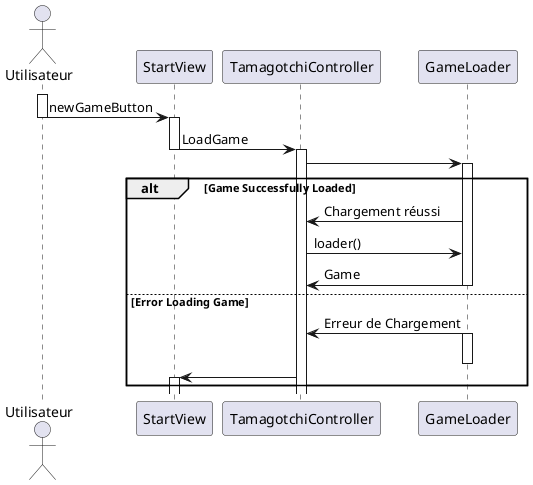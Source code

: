 @startuml game manager
/' Guide : https://plantuml.com/en/sequence-diagram '/

/'Connection au jeu et reccupération'/
    Actor Utilisateur


    activate Utilisateur

    Utilisateur -> StartView : newGameButton

    deactivate Utilisateur

    activate StartView

    StartView -> TamagotchiController : LoadGame

    deactivate StartView
    
    activate TamagotchiController

    TamagotchiController -> GameLoader

    alt Game Successfully Loaded

        activate GameLoader

        GameLoader -> TamagotchiController : Chargement réussi

        TamagotchiController -> GameLoader : loader()

        GameLoader -> TamagotchiController : Game

        deactivate GameLoader

    else Error Loading Game

        GameLoader -> TamagotchiController : Erreur de Chargement

        activate GameLoader 

        deactivate GameLoader

        TamagotchiController -> StartView

        activate StartView
    end



@enduml